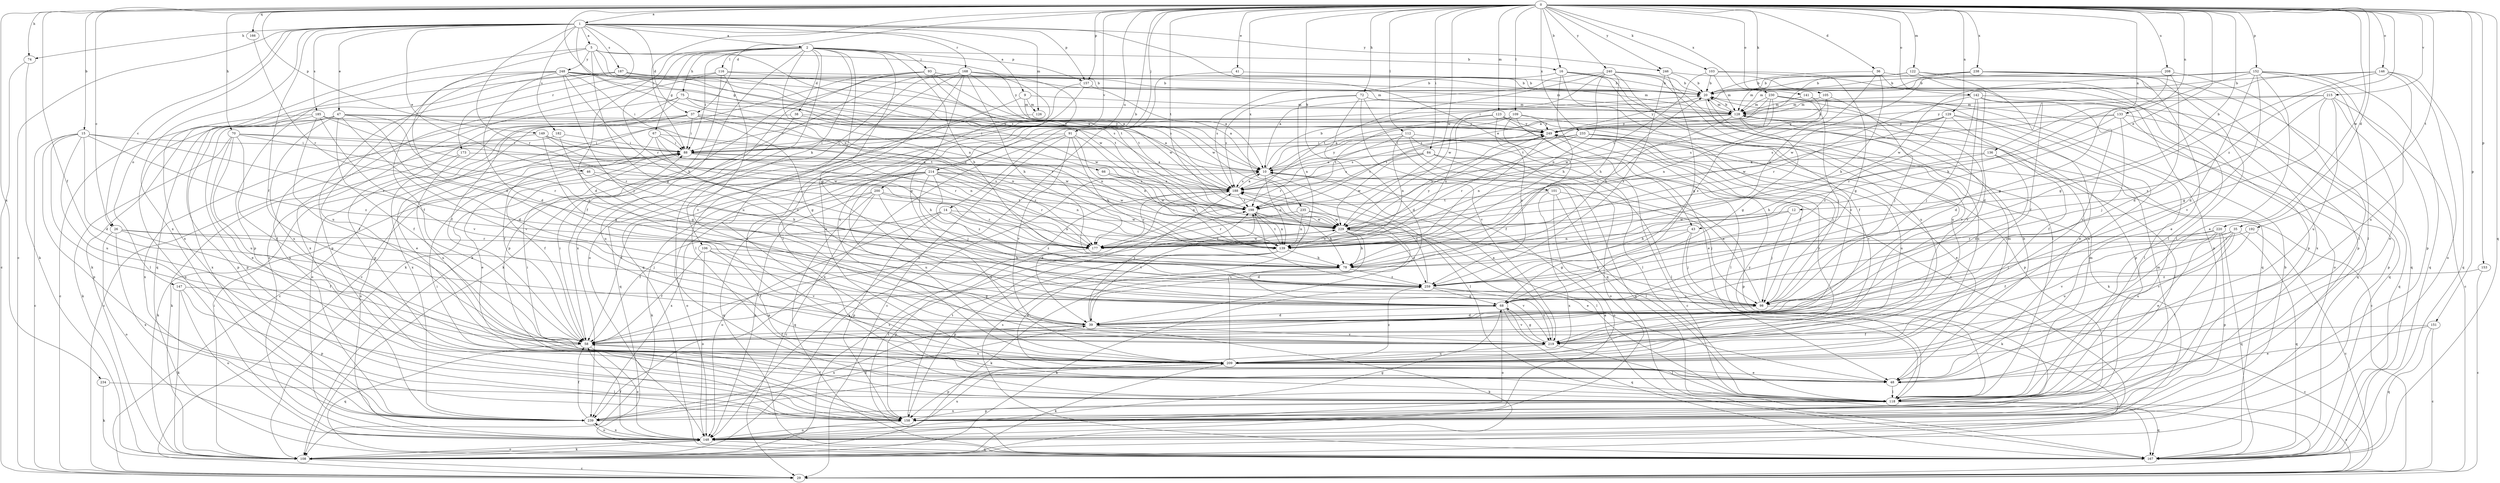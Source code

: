 strict digraph  {
0;
1;
2;
5;
9;
10;
12;
14;
15;
16;
20;
26;
29;
35;
36;
37;
38;
39;
41;
43;
46;
47;
48;
58;
66;
67;
68;
70;
72;
74;
75;
78;
84;
88;
91;
93;
98;
101;
103;
105;
106;
108;
109;
112;
116;
118;
122;
123;
126;
128;
129;
133;
136;
139;
141;
142;
146;
147;
148;
149;
151;
152;
153;
157;
158;
166;
167;
168;
173;
177;
182;
185;
187;
188;
192;
198;
200;
208;
209;
214;
215;
219;
220;
229;
230;
233;
234;
235;
238;
239;
240;
246;
248;
249;
259;
0 -> 1  [label=a];
0 -> 12  [label=b];
0 -> 14  [label=b];
0 -> 15  [label=b];
0 -> 16  [label=b];
0 -> 26  [label=c];
0 -> 35  [label=d];
0 -> 36  [label=d];
0 -> 37  [label=d];
0 -> 41  [label=e];
0 -> 43  [label=e];
0 -> 58  [label=f];
0 -> 66  [label=g];
0 -> 70  [label=h];
0 -> 72  [label=h];
0 -> 74  [label=h];
0 -> 84  [label=i];
0 -> 88  [label=i];
0 -> 91  [label=j];
0 -> 101  [label=k];
0 -> 103  [label=k];
0 -> 105  [label=k];
0 -> 109  [label=l];
0 -> 112  [label=l];
0 -> 122  [label=m];
0 -> 123  [label=m];
0 -> 129  [label=n];
0 -> 133  [label=n];
0 -> 136  [label=n];
0 -> 141  [label=o];
0 -> 142  [label=o];
0 -> 146  [label=o];
0 -> 149  [label=p];
0 -> 151  [label=p];
0 -> 152  [label=p];
0 -> 153  [label=p];
0 -> 157  [label=p];
0 -> 166  [label=q];
0 -> 167  [label=q];
0 -> 192  [label=t];
0 -> 198  [label=t];
0 -> 200  [label=u];
0 -> 208  [label=u];
0 -> 214  [label=v];
0 -> 215  [label=v];
0 -> 220  [label=w];
0 -> 229  [label=w];
0 -> 230  [label=x];
0 -> 233  [label=x];
0 -> 234  [label=x];
0 -> 235  [label=x];
0 -> 238  [label=x];
0 -> 240  [label=y];
0 -> 246  [label=y];
0 -> 259  [label=z];
1 -> 2  [label=a];
1 -> 5  [label=a];
1 -> 9  [label=a];
1 -> 26  [label=c];
1 -> 29  [label=c];
1 -> 37  [label=d];
1 -> 43  [label=e];
1 -> 46  [label=e];
1 -> 47  [label=e];
1 -> 58  [label=f];
1 -> 74  [label=h];
1 -> 126  [label=m];
1 -> 139  [label=n];
1 -> 147  [label=o];
1 -> 157  [label=p];
1 -> 168  [label=r];
1 -> 173  [label=r];
1 -> 177  [label=r];
1 -> 182  [label=s];
1 -> 185  [label=s];
1 -> 187  [label=s];
1 -> 239  [label=x];
1 -> 246  [label=y];
2 -> 16  [label=b];
2 -> 38  [label=d];
2 -> 39  [label=d];
2 -> 67  [label=g];
2 -> 68  [label=g];
2 -> 75  [label=h];
2 -> 78  [label=h];
2 -> 88  [label=i];
2 -> 93  [label=j];
2 -> 106  [label=k];
2 -> 108  [label=k];
2 -> 116  [label=l];
2 -> 118  [label=l];
2 -> 139  [label=n];
2 -> 157  [label=p];
2 -> 177  [label=r];
2 -> 209  [label=u];
5 -> 39  [label=d];
5 -> 68  [label=g];
5 -> 188  [label=s];
5 -> 198  [label=t];
5 -> 229  [label=w];
5 -> 239  [label=x];
5 -> 248  [label=y];
5 -> 249  [label=y];
9 -> 10  [label=a];
9 -> 118  [label=l];
9 -> 126  [label=m];
9 -> 128  [label=m];
10 -> 20  [label=b];
10 -> 118  [label=l];
10 -> 139  [label=n];
10 -> 188  [label=s];
10 -> 249  [label=y];
12 -> 78  [label=h];
12 -> 98  [label=j];
12 -> 229  [label=w];
14 -> 58  [label=f];
14 -> 139  [label=n];
14 -> 148  [label=o];
14 -> 158  [label=p];
14 -> 229  [label=w];
14 -> 259  [label=z];
15 -> 29  [label=c];
15 -> 39  [label=d];
15 -> 88  [label=i];
15 -> 118  [label=l];
15 -> 158  [label=p];
15 -> 177  [label=r];
15 -> 209  [label=u];
15 -> 259  [label=z];
16 -> 20  [label=b];
16 -> 78  [label=h];
16 -> 167  [label=q];
16 -> 188  [label=s];
16 -> 209  [label=u];
16 -> 219  [label=v];
20 -> 128  [label=m];
20 -> 158  [label=p];
20 -> 219  [label=v];
20 -> 249  [label=y];
26 -> 58  [label=f];
26 -> 98  [label=j];
26 -> 148  [label=o];
26 -> 177  [label=r];
26 -> 239  [label=x];
35 -> 58  [label=f];
35 -> 118  [label=l];
35 -> 167  [label=q];
35 -> 177  [label=r];
35 -> 209  [label=u];
35 -> 219  [label=v];
36 -> 20  [label=b];
36 -> 78  [label=h];
36 -> 118  [label=l];
36 -> 139  [label=n];
36 -> 239  [label=x];
37 -> 48  [label=e];
37 -> 68  [label=g];
37 -> 88  [label=i];
37 -> 139  [label=n];
37 -> 148  [label=o];
37 -> 239  [label=x];
37 -> 249  [label=y];
38 -> 29  [label=c];
38 -> 139  [label=n];
38 -> 209  [label=u];
38 -> 249  [label=y];
39 -> 58  [label=f];
39 -> 108  [label=k];
39 -> 188  [label=s];
39 -> 198  [label=t];
39 -> 219  [label=v];
39 -> 239  [label=x];
41 -> 20  [label=b];
41 -> 148  [label=o];
43 -> 68  [label=g];
43 -> 98  [label=j];
43 -> 108  [label=k];
43 -> 139  [label=n];
46 -> 78  [label=h];
46 -> 108  [label=k];
46 -> 188  [label=s];
47 -> 10  [label=a];
47 -> 39  [label=d];
47 -> 58  [label=f];
47 -> 148  [label=o];
47 -> 158  [label=p];
47 -> 209  [label=u];
47 -> 219  [label=v];
47 -> 239  [label=x];
47 -> 249  [label=y];
47 -> 259  [label=z];
48 -> 20  [label=b];
48 -> 88  [label=i];
48 -> 118  [label=l];
58 -> 88  [label=i];
58 -> 148  [label=o];
58 -> 167  [label=q];
58 -> 209  [label=u];
66 -> 139  [label=n];
66 -> 188  [label=s];
66 -> 229  [label=w];
67 -> 58  [label=f];
67 -> 88  [label=i];
67 -> 177  [label=r];
67 -> 188  [label=s];
67 -> 259  [label=z];
68 -> 39  [label=d];
68 -> 148  [label=o];
68 -> 167  [label=q];
68 -> 219  [label=v];
70 -> 48  [label=e];
70 -> 58  [label=f];
70 -> 88  [label=i];
70 -> 108  [label=k];
70 -> 177  [label=r];
70 -> 209  [label=u];
70 -> 229  [label=w];
72 -> 39  [label=d];
72 -> 128  [label=m];
72 -> 139  [label=n];
72 -> 167  [label=q];
72 -> 188  [label=s];
72 -> 219  [label=v];
74 -> 29  [label=c];
74 -> 108  [label=k];
75 -> 58  [label=f];
75 -> 128  [label=m];
75 -> 158  [label=p];
75 -> 177  [label=r];
75 -> 229  [label=w];
75 -> 239  [label=x];
78 -> 20  [label=b];
78 -> 108  [label=k];
78 -> 219  [label=v];
78 -> 259  [label=z];
84 -> 10  [label=a];
84 -> 118  [label=l];
84 -> 148  [label=o];
84 -> 158  [label=p];
84 -> 188  [label=s];
84 -> 229  [label=w];
88 -> 10  [label=a];
88 -> 48  [label=e];
88 -> 58  [label=f];
88 -> 78  [label=h];
88 -> 148  [label=o];
88 -> 177  [label=r];
91 -> 29  [label=c];
91 -> 78  [label=h];
91 -> 88  [label=i];
91 -> 139  [label=n];
91 -> 198  [label=t];
91 -> 219  [label=v];
91 -> 239  [label=x];
93 -> 10  [label=a];
93 -> 20  [label=b];
93 -> 29  [label=c];
93 -> 58  [label=f];
93 -> 108  [label=k];
93 -> 128  [label=m];
93 -> 229  [label=w];
98 -> 10  [label=a];
98 -> 29  [label=c];
98 -> 39  [label=d];
101 -> 98  [label=j];
101 -> 118  [label=l];
101 -> 148  [label=o];
101 -> 198  [label=t];
101 -> 239  [label=x];
103 -> 20  [label=b];
103 -> 68  [label=g];
103 -> 128  [label=m];
103 -> 158  [label=p];
103 -> 198  [label=t];
105 -> 98  [label=j];
105 -> 128  [label=m];
105 -> 249  [label=y];
105 -> 259  [label=z];
106 -> 48  [label=e];
106 -> 58  [label=f];
106 -> 78  [label=h];
106 -> 148  [label=o];
106 -> 219  [label=v];
108 -> 10  [label=a];
108 -> 29  [label=c];
108 -> 88  [label=i];
108 -> 148  [label=o];
108 -> 188  [label=s];
109 -> 10  [label=a];
109 -> 48  [label=e];
109 -> 58  [label=f];
109 -> 88  [label=i];
109 -> 108  [label=k];
109 -> 249  [label=y];
112 -> 29  [label=c];
112 -> 88  [label=i];
112 -> 118  [label=l];
112 -> 139  [label=n];
112 -> 167  [label=q];
112 -> 177  [label=r];
116 -> 20  [label=b];
116 -> 148  [label=o];
116 -> 158  [label=p];
116 -> 188  [label=s];
116 -> 219  [label=v];
116 -> 239  [label=x];
118 -> 29  [label=c];
118 -> 58  [label=f];
118 -> 128  [label=m];
118 -> 158  [label=p];
118 -> 167  [label=q];
118 -> 239  [label=x];
118 -> 249  [label=y];
122 -> 10  [label=a];
122 -> 20  [label=b];
122 -> 39  [label=d];
122 -> 58  [label=f];
122 -> 128  [label=m];
122 -> 158  [label=p];
123 -> 139  [label=n];
123 -> 148  [label=o];
123 -> 158  [label=p];
123 -> 198  [label=t];
123 -> 249  [label=y];
123 -> 259  [label=z];
126 -> 167  [label=q];
128 -> 20  [label=b];
128 -> 68  [label=g];
128 -> 88  [label=i];
128 -> 177  [label=r];
128 -> 198  [label=t];
128 -> 209  [label=u];
128 -> 249  [label=y];
129 -> 58  [label=f];
129 -> 118  [label=l];
129 -> 188  [label=s];
129 -> 209  [label=u];
129 -> 229  [label=w];
129 -> 249  [label=y];
129 -> 259  [label=z];
133 -> 98  [label=j];
133 -> 158  [label=p];
133 -> 167  [label=q];
133 -> 177  [label=r];
133 -> 188  [label=s];
133 -> 249  [label=y];
136 -> 10  [label=a];
136 -> 39  [label=d];
136 -> 78  [label=h];
136 -> 118  [label=l];
139 -> 48  [label=e];
139 -> 58  [label=f];
139 -> 78  [label=h];
139 -> 158  [label=p];
139 -> 198  [label=t];
141 -> 128  [label=m];
141 -> 139  [label=n];
141 -> 167  [label=q];
142 -> 39  [label=d];
142 -> 98  [label=j];
142 -> 128  [label=m];
142 -> 148  [label=o];
142 -> 167  [label=q];
142 -> 177  [label=r];
142 -> 219  [label=v];
146 -> 20  [label=b];
146 -> 68  [label=g];
146 -> 128  [label=m];
146 -> 148  [label=o];
146 -> 167  [label=q];
146 -> 209  [label=u];
147 -> 68  [label=g];
147 -> 108  [label=k];
147 -> 148  [label=o];
147 -> 158  [label=p];
148 -> 20  [label=b];
148 -> 58  [label=f];
148 -> 68  [label=g];
148 -> 108  [label=k];
148 -> 167  [label=q];
148 -> 209  [label=u];
148 -> 239  [label=x];
149 -> 68  [label=g];
149 -> 88  [label=i];
149 -> 139  [label=n];
149 -> 229  [label=w];
149 -> 239  [label=x];
151 -> 29  [label=c];
151 -> 48  [label=e];
151 -> 58  [label=f];
151 -> 167  [label=q];
152 -> 20  [label=b];
152 -> 39  [label=d];
152 -> 48  [label=e];
152 -> 78  [label=h];
152 -> 118  [label=l];
152 -> 158  [label=p];
152 -> 167  [label=q];
152 -> 219  [label=v];
152 -> 229  [label=w];
153 -> 29  [label=c];
153 -> 259  [label=z];
157 -> 10  [label=a];
157 -> 118  [label=l];
157 -> 167  [label=q];
158 -> 88  [label=i];
158 -> 128  [label=m];
158 -> 148  [label=o];
158 -> 198  [label=t];
166 -> 177  [label=r];
167 -> 10  [label=a];
167 -> 188  [label=s];
167 -> 198  [label=t];
168 -> 20  [label=b];
168 -> 48  [label=e];
168 -> 68  [label=g];
168 -> 78  [label=h];
168 -> 108  [label=k];
168 -> 118  [label=l];
168 -> 148  [label=o];
168 -> 209  [label=u];
168 -> 229  [label=w];
168 -> 239  [label=x];
173 -> 10  [label=a];
173 -> 108  [label=k];
173 -> 209  [label=u];
177 -> 158  [label=p];
177 -> 229  [label=w];
177 -> 249  [label=y];
182 -> 29  [label=c];
182 -> 68  [label=g];
182 -> 88  [label=i];
185 -> 29  [label=c];
185 -> 58  [label=f];
185 -> 158  [label=p];
185 -> 177  [label=r];
185 -> 198  [label=t];
185 -> 219  [label=v];
185 -> 249  [label=y];
187 -> 20  [label=b];
187 -> 108  [label=k];
187 -> 128  [label=m];
187 -> 158  [label=p];
187 -> 167  [label=q];
187 -> 198  [label=t];
188 -> 10  [label=a];
188 -> 39  [label=d];
188 -> 177  [label=r];
188 -> 198  [label=t];
192 -> 29  [label=c];
192 -> 177  [label=r];
192 -> 219  [label=v];
198 -> 78  [label=h];
198 -> 139  [label=n];
198 -> 229  [label=w];
198 -> 259  [label=z];
200 -> 29  [label=c];
200 -> 148  [label=o];
200 -> 167  [label=q];
200 -> 177  [label=r];
200 -> 198  [label=t];
200 -> 209  [label=u];
200 -> 239  [label=x];
208 -> 20  [label=b];
208 -> 39  [label=d];
208 -> 68  [label=g];
208 -> 118  [label=l];
209 -> 48  [label=e];
209 -> 108  [label=k];
209 -> 128  [label=m];
209 -> 158  [label=p];
209 -> 188  [label=s];
209 -> 249  [label=y];
209 -> 259  [label=z];
214 -> 58  [label=f];
214 -> 98  [label=j];
214 -> 108  [label=k];
214 -> 139  [label=n];
214 -> 148  [label=o];
214 -> 167  [label=q];
214 -> 177  [label=r];
214 -> 188  [label=s];
214 -> 209  [label=u];
214 -> 229  [label=w];
214 -> 259  [label=z];
215 -> 29  [label=c];
215 -> 48  [label=e];
215 -> 68  [label=g];
215 -> 128  [label=m];
215 -> 209  [label=u];
215 -> 249  [label=y];
215 -> 259  [label=z];
219 -> 10  [label=a];
219 -> 68  [label=g];
219 -> 118  [label=l];
219 -> 209  [label=u];
220 -> 48  [label=e];
220 -> 98  [label=j];
220 -> 158  [label=p];
220 -> 167  [label=q];
220 -> 177  [label=r];
220 -> 209  [label=u];
229 -> 39  [label=d];
229 -> 48  [label=e];
229 -> 78  [label=h];
229 -> 98  [label=j];
229 -> 139  [label=n];
229 -> 177  [label=r];
229 -> 249  [label=y];
229 -> 259  [label=z];
230 -> 48  [label=e];
230 -> 98  [label=j];
230 -> 128  [label=m];
230 -> 188  [label=s];
230 -> 198  [label=t];
230 -> 219  [label=v];
230 -> 229  [label=w];
233 -> 48  [label=e];
233 -> 88  [label=i];
233 -> 98  [label=j];
233 -> 177  [label=r];
233 -> 198  [label=t];
233 -> 219  [label=v];
234 -> 108  [label=k];
234 -> 118  [label=l];
235 -> 118  [label=l];
235 -> 139  [label=n];
235 -> 177  [label=r];
235 -> 229  [label=w];
238 -> 20  [label=b];
238 -> 48  [label=e];
238 -> 88  [label=i];
238 -> 118  [label=l];
238 -> 167  [label=q];
238 -> 229  [label=w];
239 -> 39  [label=d];
239 -> 58  [label=f];
239 -> 148  [label=o];
240 -> 10  [label=a];
240 -> 20  [label=b];
240 -> 58  [label=f];
240 -> 78  [label=h];
240 -> 118  [label=l];
240 -> 139  [label=n];
240 -> 198  [label=t];
240 -> 209  [label=u];
240 -> 229  [label=w];
246 -> 20  [label=b];
246 -> 68  [label=g];
246 -> 158  [label=p];
246 -> 259  [label=z];
248 -> 10  [label=a];
248 -> 20  [label=b];
248 -> 39  [label=d];
248 -> 58  [label=f];
248 -> 78  [label=h];
248 -> 88  [label=i];
248 -> 98  [label=j];
248 -> 128  [label=m];
248 -> 158  [label=p];
248 -> 188  [label=s];
248 -> 198  [label=t];
248 -> 209  [label=u];
249 -> 29  [label=c];
249 -> 88  [label=i];
249 -> 98  [label=j];
249 -> 118  [label=l];
249 -> 139  [label=n];
249 -> 188  [label=s];
249 -> 209  [label=u];
259 -> 68  [label=g];
259 -> 98  [label=j];
259 -> 108  [label=k];
259 -> 188  [label=s];
259 -> 219  [label=v];
}
